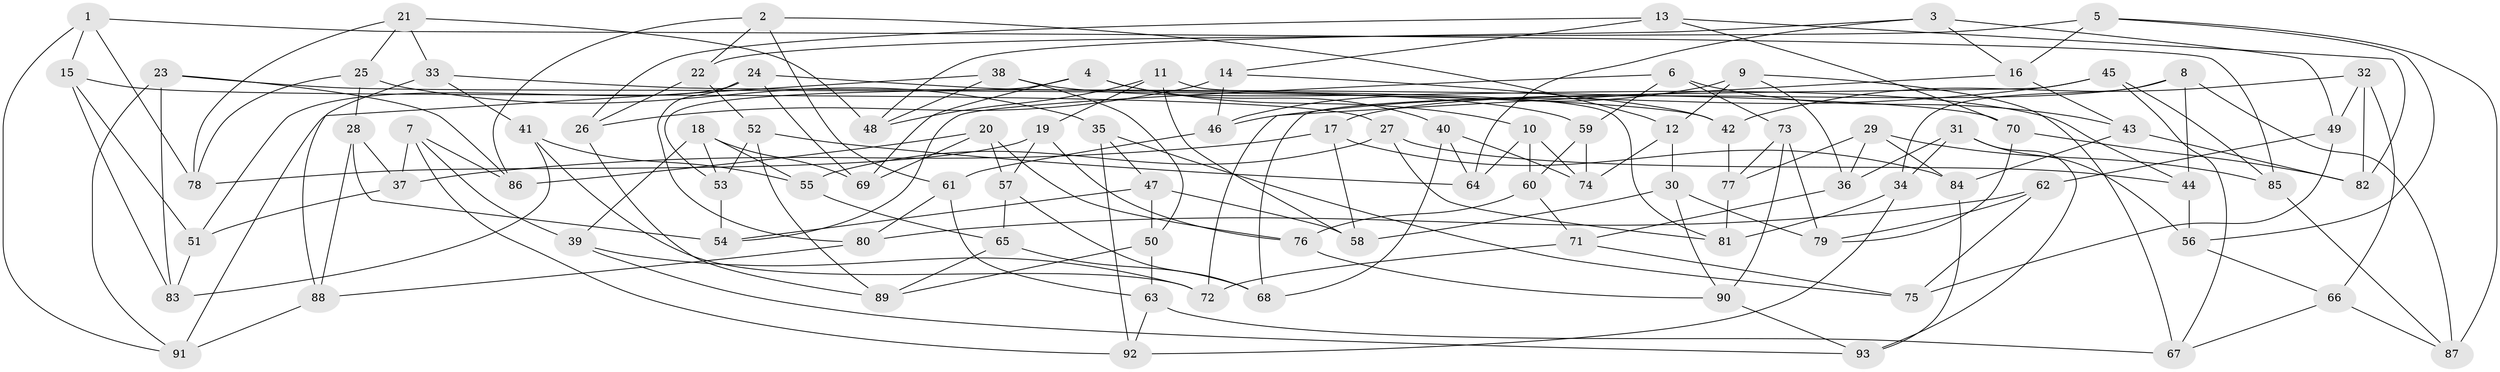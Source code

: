 // Generated by graph-tools (version 1.1) at 2025/26/03/09/25 03:26:56]
// undirected, 93 vertices, 186 edges
graph export_dot {
graph [start="1"]
  node [color=gray90,style=filled];
  1;
  2;
  3;
  4;
  5;
  6;
  7;
  8;
  9;
  10;
  11;
  12;
  13;
  14;
  15;
  16;
  17;
  18;
  19;
  20;
  21;
  22;
  23;
  24;
  25;
  26;
  27;
  28;
  29;
  30;
  31;
  32;
  33;
  34;
  35;
  36;
  37;
  38;
  39;
  40;
  41;
  42;
  43;
  44;
  45;
  46;
  47;
  48;
  49;
  50;
  51;
  52;
  53;
  54;
  55;
  56;
  57;
  58;
  59;
  60;
  61;
  62;
  63;
  64;
  65;
  66;
  67;
  68;
  69;
  70;
  71;
  72;
  73;
  74;
  75;
  76;
  77;
  78;
  79;
  80;
  81;
  82;
  83;
  84;
  85;
  86;
  87;
  88;
  89;
  90;
  91;
  92;
  93;
  1 -- 91;
  1 -- 85;
  1 -- 78;
  1 -- 15;
  2 -- 22;
  2 -- 12;
  2 -- 61;
  2 -- 86;
  3 -- 64;
  3 -- 16;
  3 -- 49;
  3 -- 48;
  4 -- 10;
  4 -- 40;
  4 -- 53;
  4 -- 69;
  5 -- 22;
  5 -- 87;
  5 -- 16;
  5 -- 56;
  6 -- 54;
  6 -- 59;
  6 -- 73;
  6 -- 43;
  7 -- 92;
  7 -- 37;
  7 -- 39;
  7 -- 86;
  8 -- 34;
  8 -- 17;
  8 -- 87;
  8 -- 44;
  9 -- 12;
  9 -- 36;
  9 -- 67;
  9 -- 46;
  10 -- 64;
  10 -- 74;
  10 -- 60;
  11 -- 48;
  11 -- 58;
  11 -- 81;
  11 -- 19;
  12 -- 30;
  12 -- 74;
  13 -- 14;
  13 -- 82;
  13 -- 70;
  13 -- 26;
  14 -- 46;
  14 -- 42;
  14 -- 26;
  15 -- 51;
  15 -- 27;
  15 -- 83;
  16 -- 43;
  16 -- 72;
  17 -- 84;
  17 -- 37;
  17 -- 58;
  18 -- 39;
  18 -- 55;
  18 -- 53;
  18 -- 69;
  19 -- 76;
  19 -- 57;
  19 -- 78;
  20 -- 57;
  20 -- 76;
  20 -- 69;
  20 -- 86;
  21 -- 33;
  21 -- 25;
  21 -- 78;
  21 -- 48;
  22 -- 26;
  22 -- 52;
  23 -- 83;
  23 -- 42;
  23 -- 91;
  23 -- 86;
  24 -- 69;
  24 -- 59;
  24 -- 80;
  24 -- 51;
  25 -- 35;
  25 -- 28;
  25 -- 78;
  26 -- 89;
  27 -- 55;
  27 -- 81;
  27 -- 44;
  28 -- 54;
  28 -- 37;
  28 -- 88;
  29 -- 84;
  29 -- 77;
  29 -- 36;
  29 -- 85;
  30 -- 58;
  30 -- 79;
  30 -- 90;
  31 -- 93;
  31 -- 36;
  31 -- 56;
  31 -- 34;
  32 -- 49;
  32 -- 66;
  32 -- 42;
  32 -- 82;
  33 -- 70;
  33 -- 88;
  33 -- 41;
  34 -- 81;
  34 -- 92;
  35 -- 75;
  35 -- 47;
  35 -- 92;
  36 -- 71;
  37 -- 51;
  38 -- 44;
  38 -- 48;
  38 -- 50;
  38 -- 91;
  39 -- 72;
  39 -- 93;
  40 -- 68;
  40 -- 74;
  40 -- 64;
  41 -- 83;
  41 -- 72;
  41 -- 55;
  42 -- 77;
  43 -- 82;
  43 -- 84;
  44 -- 56;
  45 -- 68;
  45 -- 46;
  45 -- 67;
  45 -- 85;
  46 -- 61;
  47 -- 58;
  47 -- 54;
  47 -- 50;
  49 -- 62;
  49 -- 75;
  50 -- 89;
  50 -- 63;
  51 -- 83;
  52 -- 89;
  52 -- 53;
  52 -- 64;
  53 -- 54;
  55 -- 65;
  56 -- 66;
  57 -- 65;
  57 -- 68;
  59 -- 60;
  59 -- 74;
  60 -- 71;
  60 -- 76;
  61 -- 63;
  61 -- 80;
  62 -- 79;
  62 -- 80;
  62 -- 75;
  63 -- 67;
  63 -- 92;
  65 -- 68;
  65 -- 89;
  66 -- 67;
  66 -- 87;
  70 -- 79;
  70 -- 82;
  71 -- 72;
  71 -- 75;
  73 -- 79;
  73 -- 77;
  73 -- 90;
  76 -- 90;
  77 -- 81;
  80 -- 88;
  84 -- 93;
  85 -- 87;
  88 -- 91;
  90 -- 93;
}
